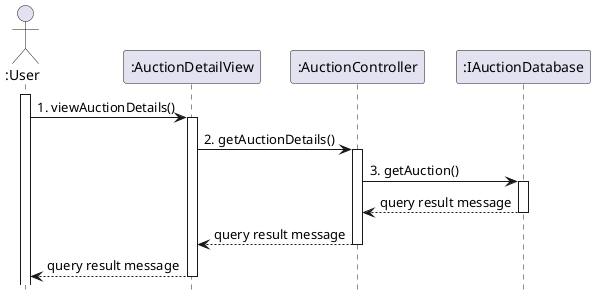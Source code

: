 @startuml UC_7
hide footbox

actor ":User" as User
participant ":AuctionDetailView" as AuctionView
participant ":AuctionController" as SearchController
participant ":IAuctionDatabase" as Auction

User ++
  User -> AuctionView: 1. viewAuctionDetails()
  activate AuctionView
    AuctionView -> SearchController: 2. getAuctionDetails()
    activate SearchController
      SearchController -> Auction: 3. getAuction()
        activate Auction
          Auction --> SearchController: query result message
        deactivate Auction
      SearchController --> AuctionView: query result message
    deactivate SearchController
    AuctionView --> User: query result message
  deactivate AuctionView

@enduml